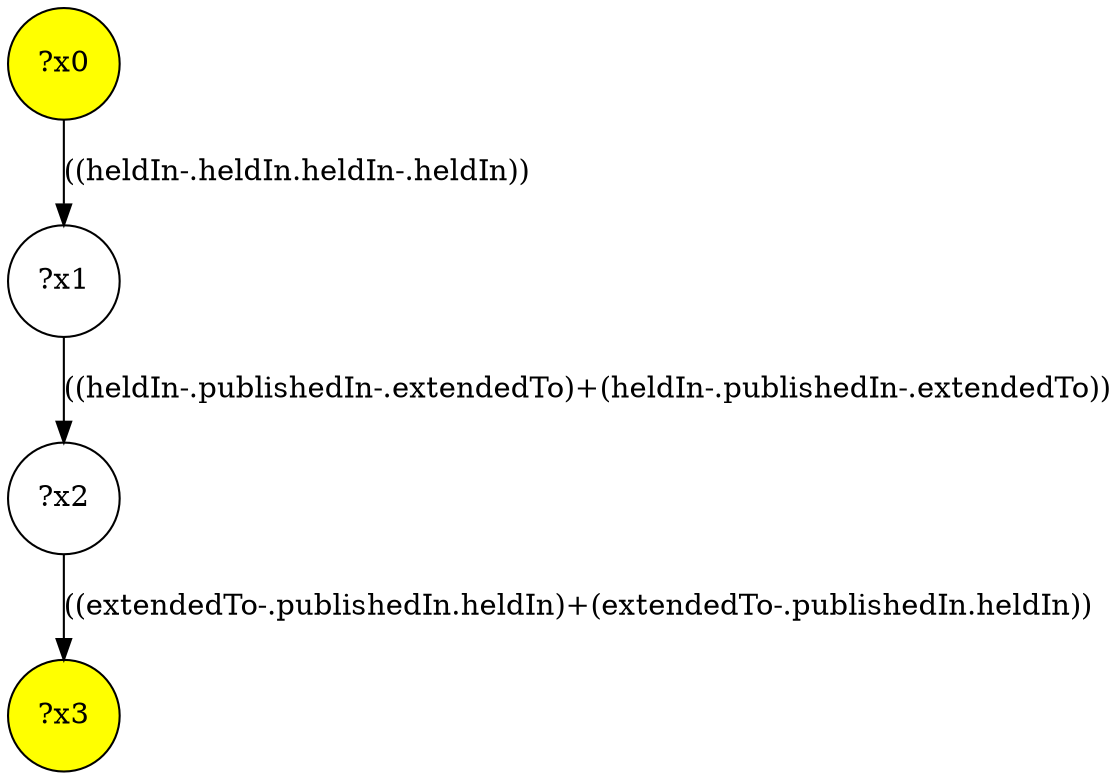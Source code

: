 digraph g {
	x0 [fillcolor="yellow", style="filled," shape=circle, label="?x0"];
	x3 [fillcolor="yellow", style="filled," shape=circle, label="?x3"];
	x1 [shape=circle, label="?x1"];
	x0 -> x1 [label="((heldIn-.heldIn.heldIn-.heldIn))"];
	x2 [shape=circle, label="?x2"];
	x1 -> x2 [label="((heldIn-.publishedIn-.extendedTo)+(heldIn-.publishedIn-.extendedTo))"];
	x2 -> x3 [label="((extendedTo-.publishedIn.heldIn)+(extendedTo-.publishedIn.heldIn))"];
}
